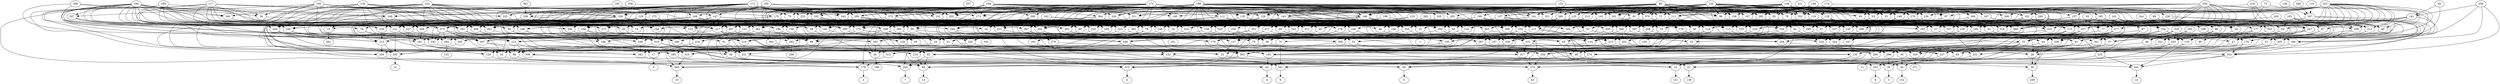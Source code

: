 digraph G {
    196 -> 362;
    168 -> 362;
    79 -> 362;
    111 -> 79;
    143 -> 79;
    340 -> 79;
    83 -> 79;
    170 -> 79;
    168 -> 79;
    185 -> 168;
    195 -> 168;
    309 -> 340;
    160 -> 340;
    194 -> 340;
    164 -> 111;
    138 -> 111;
    188 -> 111;
    149 -> 111;
    171 -> 143;
    80 -> 143;
    134 -> 143;
    164 -> 170;
    188 -> 170;
    194 -> 170;
    80 -> 83;
    138 -> 83;
    149 -> 83;
    134 -> 83;
    364 -> 196;
    118 -> 196;
    194 -> 196;
    188 -> 364;
    164 -> 364;
    149 -> 118;
    134 -> 118;
    80 -> 118;
    138 -> 118;
    225 -> 201;
    231 -> 201;
    133 -> 201;
    333 -> 201;
    163 -> 333;
    169 -> 333;
    199 -> 333;
    202 -> 333;
    356 -> 333;
    176 -> 333;
    356 -> 176;
    163 -> 176;
    169 -> 176;
    198 -> 176;
    208 -> 176;
    199 -> 176;
    210 -> 198;
    102 -> 198;
    205 -> 198;
    157 -> 198;
    72 -> 157;
    221 -> 157;
    80 -> 102;
    138 -> 102;
    149 -> 102;
    134 -> 102;
    223 -> 102;
    171 -> 205;
    188 -> 205;
    218 -> 205;
    164 -> 205;
    137 -> 169;
    226 -> 169;
    165 -> 169;
    223 -> 169;
    218 -> 169;
    80 -> 137;
    134 -> 137;
    138 -> 226;
    149 -> 226;
    171 -> 165;
    164 -> 165;
    188 -> 165;
    102 -> 208;
    235 -> 208;
    171 -> 235;
    164 -> 235;
    188 -> 235;
    266 -> 202;
    157 -> 202;
    210 -> 202;
    102 -> 266;
    205 -> 266;
    181 -> 231;
    91 -> 231;
    219 -> 231;
    217 -> 231;
    114 -> 231;
    230 -> 91;
    237 -> 91;
    158 -> 237;
    146 -> 237;
    222 -> 237;
    130 -> 237;
    194 -> 237;
    129 -> 237;
    164 -> 129;
    171 -> 129;
    188 -> 129;
    80 -> 146;
    164 -> 146;
    138 -> 146;
    134 -> 146;
    149 -> 146;
    188 -> 146;
    80 -> 158;
    138 -> 158;
    149 -> 158;
    134 -> 158;
    372 -> 230;
    125 -> 230;
    164 -> 372;
    188 -> 372;
    171 -> 372;
    123 -> 125;
    134 -> 125;
    138 -> 125;
    149 -> 125;
    80 -> 125;
    220 -> 181;
    171 -> 181;
    194 -> 181;
    369 -> 181;
    121 -> 181;
    117 -> 220;
    321 -> 220;
    167 -> 220;
    164 -> 220;
    188 -> 220;
    80 -> 167;
    134 -> 167;
    149 -> 167;
    138 -> 167;
    223 -> 167;
    138 -> 321;
    134 -> 321;
    172 -> 321;
    149 -> 321;
    80 -> 321;
    321 -> 121;
    281 -> 121;
    117 -> 121;
    171 -> 121;
    194 -> 121;
    112 -> 121;
    164 -> 112;
    188 -> 112;
    149 -> 281;
    134 -> 281;
    138 -> 281;
    172 -> 281;
    80 -> 281;
    129 -> 369;
    281 -> 369;
    194 -> 369;
    117 -> 369;
    125 -> 369;
    248 -> 369;
    188 -> 248;
    194 -> 248;
    109 -> 248;
    164 -> 248;
    171 -> 248;
    125 -> 219;
    235 -> 219;
    207 -> 219;
    153 -> 219;
    175 -> 219;
    108 -> 219;
    194 -> 153;
    103 -> 153;
    125 -> 153;
    129 -> 153;
    215 -> 153;
    188 -> 103;
    164 -> 103;
    171 -> 103;
    80 -> 215;
    138 -> 215;
    134 -> 215;
    135 -> 175;
    372 -> 175;
    168 -> 175;
    172 -> 175;
    162 -> 175;
    97 -> 175;
    149 -> 97;
    223 -> 97;
    138 -> 97;
    134 -> 97;
    80 -> 97;
    171 -> 135;
    80 -> 135;
    164 -> 135;
    138 -> 135;
    188 -> 135;
    134 -> 135;
    101 -> 108;
    128 -> 108;
    188 -> 108;
    235 -> 108;
    236 -> 108;
    223 -> 236;
    80 -> 236;
    149 -> 236;
    138 -> 236;
    134 -> 236;
    171 -> 128;
    138 -> 128;
    164 -> 128;
    80 -> 128;
    149 -> 128;
    134 -> 128;
    185 -> 101;
    172 -> 101;
    117 -> 101;
    223 -> 101;
    160 -> 207;
    194 -> 207;
    222 -> 217;
    130 -> 217;
    372 -> 217;
    95 -> 217;
    129 -> 217;
    167 -> 217;
    174 -> 95;
    134 -> 95;
    138 -> 95;
    149 -> 95;
    80 -> 95;
    172 -> 95;
    206 -> 114;
    321 -> 114;
    174 -> 114;
    97 -> 114;
    281 -> 114;
    235 -> 114;
    171 -> 206;
    188 -> 206;
    164 -> 206;
    154 -> 133;
    200 -> 133;
    155 -> 133;
    287 -> 133;
    212 -> 133;
    88 -> 133;
    199 -> 155;
    210 -> 155;
    205 -> 155;
    157 -> 155;
    102 -> 155;
    137 -> 212;
    226 -> 212;
    165 -> 212;
    223 -> 212;
    163 -> 212;
    218 -> 212;
    157 -> 88;
    102 -> 88;
    205 -> 88;
    372 -> 287;
    119 -> 287;
    138 -> 119;
    149 -> 119;
    80 -> 119;
    134 -> 119;
    161 -> 154;
    93 -> 154;
    115 -> 225;
    87 -> 225;
    199 -> 115;
    200 -> 115;
    210 -> 115;
    157 -> 115;
    102 -> 115;
    205 -> 115;
    93 -> 87;
    161 -> 87;
    86 -> 84;
    82 -> 84;
    216 -> 84;
    75 -> 84;
    228 -> 84;
    81 -> 84;
    181 -> 86;
    214 -> 86;
    89 -> 86;
    78 -> 214;
    265 -> 214;
    74 -> 214;
    106 -> 214;
    90 -> 214;
    268 -> 214;
    330 -> 78;
    146 -> 78;
    194 -> 78;
    164 -> 330;
    130 -> 330;
    222 -> 330;
    171 -> 330;
    188 -> 330;
    143 -> 265;
    340 -> 265;
    111 -> 265;
    83 -> 265;
    170 -> 265;
    140 -> 265;
    117 -> 140;
    172 -> 140;
    223 -> 140;
    340 -> 74;
    165 -> 74;
    148 -> 74;
    80 -> 148;
    138 -> 148;
    149 -> 148;
    134 -> 148;
    223 -> 148;
    222 -> 106;
    206 -> 106;
    158 -> 106;
    207 -> 106;
    143 -> 90;
    340 -> 90;
    111 -> 90;
    83 -> 90;
    170 -> 90;
    73 -> 90;
    172 -> 73;
    117 -> 73;
    160 -> 268;
    167 -> 268;
    95 -> 268;
    171 -> 268;
    194 -> 268;
    364 -> 268;
    168 -> 89;
    223 -> 89;
    196 -> 89;
    79 -> 89;
    156 -> 89;
    171 -> 156;
    188 -> 156;
    80 -> 156;
    164 -> 156;
    71 -> 156;
    194 -> 156;
    174 -> 71;
    138 -> 71;
    134 -> 71;
    172 -> 71;
    149 -> 71;
    80 -> 71;
    125 -> 82;
    206 -> 82;
    145 -> 82;
    151 -> 82;
    70 -> 82;
    354 -> 70;
    69 -> 70;
    142 -> 354;
    103 -> 354;
    215 -> 354;
    162 -> 354;
    172 -> 354;
    241 -> 354;
    80 -> 142;
    138 -> 142;
    188 -> 142;
    164 -> 142;
    149 -> 142;
    134 -> 142;
    188 -> 241;
    164 -> 241;
    138 -> 241;
    80 -> 241;
    149 -> 241;
    134 -> 241;
    242 -> 69;
    188 -> 69;
    128 -> 69;
    206 -> 69;
    236 -> 69;
    117 -> 242;
    185 -> 242;
    223 -> 242;
    171 -> 151;
    283 -> 151;
    364 -> 151;
    359 -> 151;
    194 -> 151;
    80 -> 283;
    138 -> 283;
    134 -> 283;
    149 -> 283;
    188 -> 145;
    128 -> 145;
    185 -> 145;
    117 -> 145;
    244 -> 216;
    351 -> 216;
    246 -> 216;
    247 -> 216;
    245 -> 216;
    182 -> 245;
    359 -> 245;
    112 -> 245;
    146 -> 245;
    162 -> 245;
    249 -> 245;
    290 -> 249;
    167 -> 249;
    171 -> 249;
    164 -> 290;
    188 -> 290;
    80 -> 182;
    138 -> 182;
    149 -> 182;
    134 -> 182;
    222 -> 244;
    158 -> 244;
    194 -> 244;
    130 -> 244;
    129 -> 244;
    157 -> 351;
    102 -> 351;
    205 -> 351;
    199 -> 351;
    210 -> 351;
    235 -> 246;
    125 -> 246;
    160 -> 246;
    218 -> 247;
    165 -> 247;
    102 -> 247;
    254 -> 75;
    98 -> 75;
    259 -> 75;
    255 -> 75;
    188 -> 254;
    128 -> 254;
    142 -> 254;
    172 -> 254;
    171 -> 255;
    71 -> 255;
    223 -> 255;
    168 -> 255;
    118 -> 255;
    112 -> 255;
    164 -> 98;
    188 -> 98;
    222 -> 98;
    260 -> 98;
    134 -> 260;
    80 -> 260;
    138 -> 260;
    149 -> 260;
    123 -> 260;
    112 -> 259;
    260 -> 259;
    263 -> 228;
    264 -> 228;
    267 -> 228;
    271 -> 228;
    272 -> 228;
    273 -> 228;
    222 -> 263;
    130 -> 263;
    167 -> 263;
    129 -> 263;
    170 -> 264;
    83 -> 264;
    162 -> 264;
    215 -> 272;
    119 -> 272;
    76 -> 272;
    171 -> 272;
    112 -> 272;
    194 -> 272;
    80 -> 76;
    138 -> 76;
    149 -> 76;
    134 -> 76;
    103 -> 273;
    109 -> 273;
    158 -> 273;
    330 -> 273;
    129 -> 273;
    125 -> 273;
    129 -> 267;
    283 -> 267;
    222 -> 267;
    146 -> 267;
    330 -> 267;
    275 -> 267;
    95 -> 271;
    165 -> 271;
    277 -> 81;
    257 -> 81;
    180 -> 81;
    146 -> 180;
    187 -> 180;
    279 -> 180;
    112 -> 180;
    171 -> 180;
    359 -> 180;
    223 -> 279;
    123 -> 279;
    134 -> 279;
    80 -> 279;
    138 -> 279;
    149 -> 279;
    80 -> 187;
    149 -> 187;
    134 -> 187;
    138 -> 187;
    359 -> 257;
    223 -> 257;
    165 -> 257;
    137 -> 257;
    280 -> 257;
    282 -> 257;
    149 -> 280;
    138 -> 280;
    112 -> 277;
    187 -> 277;
    223 -> 277;
    244 -> 284;
    151 -> 284;
    373 -> 284;
    164 -> 373;
    188 -> 373;
    260 -> 373;
    194 -> 373;
    222 -> 373;
    259 -> 286;
    373 -> 286;
    288 -> 286;
    291 -> 286;
    290 -> 288;
    125 -> 288;
    171 -> 288;
    103 -> 291;
    109 -> 291;
    235 -> 291;
    160 -> 291;
    125 -> 291;
    117 -> 292;
    79 -> 292;
    293 -> 292;
    121 -> 292;
    213 -> 292;
    78 -> 293;
    265 -> 293;
    74 -> 293;
    106 -> 293;
    117 -> 213;
    185 -> 213;
    195 -> 213;
    223 -> 213;
    239 -> 213;
    196 -> 213;
    109 -> 239;
    125 -> 239;
    167 -> 239;
    194 -> 239;
    171 -> 239;
    364 -> 239;
    154 -> 294;
    115 -> 294;
    232 -> 294;
    257 -> 294;
    295 -> 294;
    297 -> 294;
    230 -> 232;
    254 -> 232;
    114 -> 232;
    354 -> 232;
    69 -> 232;
    300 -> 232;
    138 -> 300;
    190 -> 300;
    103 -> 300;
    260 -> 300;
    112 -> 300;
    80 -> 190;
    134 -> 190;
    302 -> 297;
    303 -> 297;
    108 -> 297;
    92 -> 297;
    185 -> 302;
    172 -> 302;
    188 -> 302;
    128 -> 302;
    117 -> 302;
    83 -> 303;
    290 -> 303;
    138 -> 92;
    306 -> 92;
    171 -> 92;
    188 -> 92;
    137 -> 92;
    164 -> 92;
    359 -> 306;
    223 -> 306;
    149 -> 306;
    138 -> 306;
    222 -> 295;
    260 -> 295;
    95 -> 295;
    171 -> 295;
    188 -> 295;
    164 -> 295;
    172 -> 360;
    234 -> 360;
    194 -> 360;
    310 -> 360;
    120 -> 360;
    312 -> 360;
    222 -> 310;
    158 -> 310;
    206 -> 310;
    314 -> 310;
    315 -> 310;
    160 -> 310;
    111 -> 315;
    143 -> 315;
    316 -> 315;
    309 -> 315;
    112 -> 316;
    137 -> 316;
    149 -> 316;
    223 -> 316;
    235 -> 314;
    125 -> 314;
    364 -> 314;
    167 -> 314;
    222 -> 120;
    130 -> 120;
    146 -> 120;
    320 -> 120;
    100 -> 120;
    171 -> 120;
    158 -> 100;
    330 -> 100;
    150 -> 100;
    124 -> 100;
    250 -> 100;
    171 -> 124;
    283 -> 124;
    364 -> 124;
    359 -> 124;
    164 -> 250;
    260 -> 250;
    222 -> 250;
    111 -> 150;
    137 -> 150;
    223 -> 150;
    185 -> 150;
    364 -> 150;
    118 -> 150;
    167 -> 320;
    364 -> 320;
    112 -> 320;
    215 -> 320;
    248 -> 312;
    125 -> 312;
    240 -> 312;
    305 -> 312;
    171 -> 305;
    194 -> 305;
    112 -> 305;
    119 -> 305;
    322 -> 305;
    269 -> 322;
    137 -> 322;
    76 -> 322;
    194 -> 322;
    162 -> 322;
    112 -> 322;
    138 -> 269;
    149 -> 269;
    165 -> 240;
    364 -> 240;
    80 -> 240;
    282 -> 240;
    134 -> 240;
    306 -> 240;
    206 -> 234;
    129 -> 234;
    118 -> 234;
    323 -> 234;
    325 -> 323;
    206 -> 323;
    112 -> 323;
    134 -> 323;
    80 -> 323;
    269 -> 323;
    171 -> 325;
    117 -> 325;
    225 -> 253;
    331 -> 253;
    183 -> 253;
    232 -> 253;
    365 -> 183;
    303 -> 183;
    172 -> 183;
    191 -> 183;
    328 -> 183;
    176 -> 183;
    278 -> 191;
    334 -> 191;
    367 -> 191;
    364 -> 278;
    190 -> 278;
    306 -> 278;
    282 -> 278;
    172 -> 334;
    321 -> 334;
    311 -> 334;
    118 -> 334;
    103 -> 334;
    185 -> 311;
    223 -> 311;
    164 -> 311;
    188 -> 311;
    188 -> 367;
    128 -> 367;
    185 -> 367;
    117 -> 367;
    71 -> 367;
    336 -> 367;
    171 -> 336;
    80 -> 336;
    164 -> 336;
    188 -> 336;
    221 -> 328;
    72 -> 328;
    266 -> 328;
    288 -> 328;
    249 -> 328;
    229 -> 328;
    137 -> 229;
    280 -> 229;
    165 -> 229;
    359 -> 229;
    282 -> 229;
    128 -> 365;
    188 -> 365;
    72 -> 331;
    266 -> 331;
    247 -> 331;
    337 -> 331;
    202 -> 331;
    137 -> 337;
    280 -> 337;
    165 -> 337;
    223 -> 337;
    282 -> 337;
    254 -> 341;
    70 -> 341;
    191 -> 341;
    342 -> 341;
    300 -> 341;
    171 -> 342;
    167 -> 342;
    364 -> 342;
    160 -> 342;
    348 -> 342;
    222 -> 348;
    129 -> 348;
    130 -> 348;
    167 -> 348;
    85 -> 348;
    257 -> 348;
    103 -> 85;
    125 -> 85;
    109 -> 85;
    283 -> 85;
    235 -> 85;
    204 -> 343;
    285 -> 343;
    82 -> 343;
    345 -> 343;
    346 -> 343;
    243 -> 285;
    116 -> 285;
    268 -> 285;
    295 -> 285;
    117 -> 243;
    185 -> 243;
    365 -> 243;
    106 -> 243;
    373 -> 243;
    347 -> 116;
    104 -> 116;
    254 -> 116;
    287 -> 116;
    230 -> 116;
    269 -> 104;
    171 -> 104;
    80 -> 104;
    134 -> 104;
    349 -> 347;
    110 -> 347;
    126 -> 347;
    196 -> 204;
    168 -> 204;
    117 -> 204;
    156 -> 204;
    213 -> 204;
    200 -> 345;
    155 -> 345;
    212 -> 345;
    160 -> 346;
    309 -> 346;
    298 -> 346;
    351 -> 346;
    184 -> 346;
    175 -> 346;
    165 -> 298;
    148 -> 298;
    111 -> 298;
    143 -> 298;
    347 -> 184;
    372 -> 184;
    148 -> 184;
    338 -> 184;
    352 -> 184;
    355 -> 184;
    123 -> 355;
    171 -> 355;
    164 -> 355;
    188 -> 355;
    357 -> 355;
    359 -> 352;
    358 -> 352;
    138 -> 352;
    80 -> 352;
    149 -> 352;
    134 -> 352;
    361 -> 338;
    358 -> 338;
    134 -> 338;
    288 -> 313;
    262 -> 313;
    159 -> 313;
    81 -> 313;
    233 -> 313;
    363 -> 313;
    202 -> 363;
    271 -> 363;
    179 -> 363;
    366 -> 363;
    217 -> 363;
    176 -> 363;
    87 -> 179;
    115 -> 179;
    278 -> 179;
    249 -> 179;
    367 -> 179;
    334 -> 179;
    98 -> 366;
    368 -> 366;
    332 -> 366;
    173 -> 366;
    255 -> 366;
    359 -> 368;
    172 -> 368;
    165 -> 368;
    138 -> 368;
    149 -> 368;
    190 -> 368;
    134 -> 332;
    80 -> 332;
    188 -> 332;
    269 -> 332;
    223 -> 332;
    123 -> 173;
    171 -> 173;
    164 -> 173;
    188 -> 173;
    357 -> 173;
    355 -> 262;
    134 -> 262;
    358 -> 262;
    172 -> 233;
    290 -> 233;
    76 -> 233;
    168 -> 233;
    370 -> 233;
    149 -> 370;
    138 -> 370;
    188 -> 370;
    80 -> 370;
    134 -> 370;
    134 -> 159;
    80 -> 159;
    188 -> 159;
    269 -> 159;
    359 -> 159;
    317 -> 374;
    308 -> 374;
    333 -> 374;
    327 -> 374;
    122 -> 374;
    339 -> 374;
    133 -> 327;
    81 -> 327;
    203 -> 327;
    224 -> 327;
    319 -> 327;
    324 -> 327;
    344 -> 203;
    68 -> 203;
    335 -> 203;
    318 -> 203;
    67 -> 203;
    66 -> 203;
    163 -> 67;
    141 -> 67;
    63 -> 67;
    182 -> 67;
    356 -> 141;
    62 -> 141;
    188 -> 63;
    164 -> 63;
    359 -> 63;
    119 -> 66;
    129 -> 66;
    147 -> 224;
    61 -> 224;
    60 -> 224;
    59 -> 224;
    57 -> 224;
    77 -> 224;
    134 -> 59;
    226 -> 59;
    80 -> 59;
    188 -> 59;
    168 -> 59;
    56 -> 61;
    143 -> 61;
    111 -> 61;
    135 -> 61;
    83 -> 61;
    96 -> 61;
    194 -> 56;
    309 -> 56;
    160 -> 56;
    149 -> 96;
    138 -> 96;
    134 -> 96;
    80 -> 96;
    188 -> 96;
    182 -> 60;
    141 -> 60;
    63 -> 60;
    163 -> 60;
    171 -> 77;
    188 -> 77;
    223 -> 77;
    63 -> 77;
    141 -> 77;
    182 -> 77;
    364 -> 57;
    283 -> 57;
    162 -> 57;
    223 -> 57;
    370 -> 57;
    195 -> 147;
    185 -> 147;
    222 -> 319;
    130 -> 319;
    129 -> 319;
    167 -> 319;
    144 -> 319;
    275 -> 319;
    129 -> 144;
    283 -> 144;
    222 -> 144;
    146 -> 144;
    330 -> 144;
    159 -> 324;
    227 -> 324;
    193 -> 324;
    276 -> 324;
    162 -> 227;
    223 -> 227;
    146 -> 227;
    182 -> 193;
    359 -> 193;
    118 -> 193;
    147 -> 193;
    112 -> 193;
    125 -> 276;
    260 -> 276;
    206 -> 276;
    247 -> 317;
    297 -> 317;
    179 -> 317;
    55 -> 317;
    65 -> 317;
    232 -> 317;
    93 -> 55;
    161 -> 55;
    115 -> 55;
    233 -> 55;
    288 -> 65;
    295 -> 65;
    181 -> 308;
    214 -> 308;
    89 -> 308;
    307 -> 308;
    125 -> 307;
    235 -> 307;
    207 -> 307;
    244 -> 307;
    151 -> 307;
    373 -> 307;
    166 -> 122;
    346 -> 122;
    326 -> 122;
    246 -> 166;
    238 -> 166;
    94 -> 166;
    147 -> 238;
    143 -> 238;
    111 -> 238;
    148 -> 238;
    165 -> 238;
    160 -> 238;
    222 -> 94;
    167 -> 94;
    160 -> 94;
    158 -> 94;
    171 -> 94;
    364 -> 94;
    335 -> 326;
    318 -> 326;
    54 -> 326;
    289 -> 326;
    148 -> 326;
    350 -> 326;
    163 -> 54;
    344 -> 54;
    68 -> 54;
    182 -> 54;
    141 -> 54;
    63 -> 54;
    172 -> 350;
    146 -> 350;
    53 -> 350;
    138 -> 53;
    149 -> 53;
    134 -> 53;
    80 -> 53;
    188 -> 53;
    223 -> 53;
    372 -> 289;
    347 -> 289;
    188 -> 339;
    172 -> 339;
    76 -> 339;
    104 -> 339;
    52 -> 339;
    228 -> 339;
    368 -> 52;
    332 -> 52;
    173 -> 52;
    255 -> 52;
    51 -> 50;
    49 -> 50;
    191 -> 50;
    48 -> 50;
    319 -> 50;
    47 -> 50;
    46 -> 48;
    45 -> 48;
    245 -> 48;
    44 -> 48;
    304 -> 48;
    211 -> 48;
    114 -> 45;
    354 -> 45;
    69 -> 45;
    335 -> 46;
    54 -> 46;
    318 -> 46;
    154 -> 44;
    115 -> 44;
    277 -> 44;
    113 -> 44;
    257 -> 44;
    182 -> 113;
    223 -> 113;
    95 -> 113;
    164 -> 113;
    171 -> 113;
    188 -> 113;
    262 -> 304;
    173 -> 304;
    138 -> 211;
    190 -> 211;
    103 -> 211;
    260 -> 211;
    206 -> 211;
    286 -> 49;
    254 -> 49;
    256 -> 49;
    91 -> 49;
    94 -> 49;
    171 -> 256;
    119 -> 256;
    170 -> 256;
    344 -> 51;
    67 -> 51;
    68 -> 51;
    67 -> 47;
    344 -> 47;
    353 -> 47;
    141 -> 47;
    287 -> 47;
    182 -> 353;
    63 -> 353;
    183 -> 42;
    345 -> 42;
    41 -> 42;
    217 -> 42;
    171 -> 41;
    215 -> 41;
    290 -> 41;
    98 -> 41;
    40 -> 41;
    370 -> 40;
    172 -> 40;
    235 -> 40;
    148 -> 40;
    48 -> 39;
    296 -> 39;
    55 -> 39;
    252 -> 296;
    297 -> 296;
    270 -> 296;
    345 -> 296;
    38 -> 296;
    37 -> 296;
    334 -> 270;
    367 -> 270;
    54 -> 252;
    335 -> 252;
    172 -> 38;
    142 -> 38;
    259 -> 38;
    288 -> 38;
    36 -> 38;
    119 -> 36;
    129 -> 36;
    206 -> 36;
    125 -> 36;
    35 -> 36;
    138 -> 35;
    134 -> 35;
    149 -> 35;
    188 -> 35;
    80 -> 35;
    223 -> 35;
    34 -> 37;
    33 -> 37;
    359 -> 37;
    217 -> 37;
    165 -> 34;
    190 -> 34;
    138 -> 34;
    149 -> 34;
    134 -> 33;
    80 -> 33;
    188 -> 33;
    269 -> 33;
    32 -> 178;
    288 -> 178;
    262 -> 178;
    363 -> 178;
    274 -> 178;
    373 -> 32;
    237 -> 32;
    319 -> 32;
    291 -> 32;
    94 -> 32;
    254 -> 274;
    31 -> 274;
    301 -> 274;
    276 -> 274;
    125 -> 301;
    165 -> 301;
    88 -> 301;
    247 -> 301;
    162 -> 31;
    283 -> 31;
    364 -> 31;
    177 -> 31;
    230 -> 31;
    146 -> 177;
    223 -> 177;
    30 -> 29;
    28 -> 29;
    44 -> 29;
    45 -> 30;
    211 -> 30;
    51 -> 28;
    75 -> 28;
    37 -> 28;
    31 -> 28;
    186 -> 28;
    180 -> 28;
    62 -> 186;
    163 -> 186;
    356 -> 186;
    353 -> 186;
    27 -> 186;
    256 -> 186;
    364 -> 27;
    280 -> 27;
    190 -> 27;
    359 -> 27;
    282 -> 27;
    30 -> 26;
    25 -> 26;
    81 -> 26;
    366 -> 26;
    203 -> 26;
    162 -> 25;
    146 -> 25;
    256 -> 25;
    127 -> 25;
    259 -> 127;
    278 -> 127;
    262 -> 127;
    59 -> 127;
    321 -> 24;
    103 -> 24;
    71 -> 23;
    336 -> 23;
    363 -> 22;
    327 -> 22;
    64 -> 22;
    49 -> 22;
    45 -> 22;
    247 -> 64;
    55 -> 64;
    297 -> 64;
    147 -> 21;
    61 -> 21;
    59 -> 21;
    136 -> 21;
    180 -> 21;
    368 -> 136;
    332 -> 136;
    255 -> 136;
    107 -> 136;
    197 -> 136;
    159 -> 107;
    227 -> 107;
    193 -> 107;
    271 -> 197;
    277 -> 197;
    262 -> 197;
    350 -> 197;
    162 -> 20;
    135 -> 20;
    58 -> 20;
    305 -> 20;
    172 -> 58;
    168 -> 58;
    135 -> 58;
    146 -> 19;
    359 -> 19;
    279 -> 19;
    112 -> 19;
    171 -> 19;
    18 -> 17;
    79 -> 17;
    307 -> 17;
    214 -> 17;
    264 -> 18;
    272 -> 18;
    238 -> 329;
    224 -> 329;
    55 -> 329;
    326 -> 329;
    258 -> 329;
    203 -> 329;
    347 -> 258;
    104 -> 258;
    302 -> 258;
    177 -> 258;
    303 -> 258;
    92 -> 258;
    194 -> 16;
    76 -> 16;
    112 -> 16;
    172 -> 16;
    135 -> 16;
    162 -> 16;
    355 -> 15;
    338 -> 15;
    177 -> 99;
    362 -> 209;
    201 -> 14;
    84 -> 13;
    284 -> 132;
    292 -> 12;
    294 -> 11;
    360 -> 10;
    253 -> 9;
    341 -> 8;
    343 -> 7;
    313 -> 6;
    374 -> 43;
    50 -> 5;
    42 -> 4;
    39 -> 3;
    178 -> 2;
    29 -> 299;
    26 -> 152;
    24 -> 251;
    23 -> 1;
    22 -> 139;
    21 -> 131;
    20 -> 189;
    19 -> 105;
    17 -> 0;
    329 -> 371;
    16 -> 192;
    15 -> 261;
}
